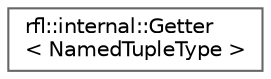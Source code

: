 digraph "类继承关系图"
{
 // LATEX_PDF_SIZE
  bgcolor="transparent";
  edge [fontname=Helvetica,fontsize=10,labelfontname=Helvetica,labelfontsize=10];
  node [fontname=Helvetica,fontsize=10,shape=box,height=0.2,width=0.4];
  rankdir="LR";
  Node0 [id="Node000000",label="rfl::internal::Getter\l\< NamedTupleType \>",height=0.2,width=0.4,color="grey40", fillcolor="white", style="filled",URL="$structrfl_1_1internal_1_1_getter.html",tooltip="Default case - anything that cannot be explicitly matched."];
}
